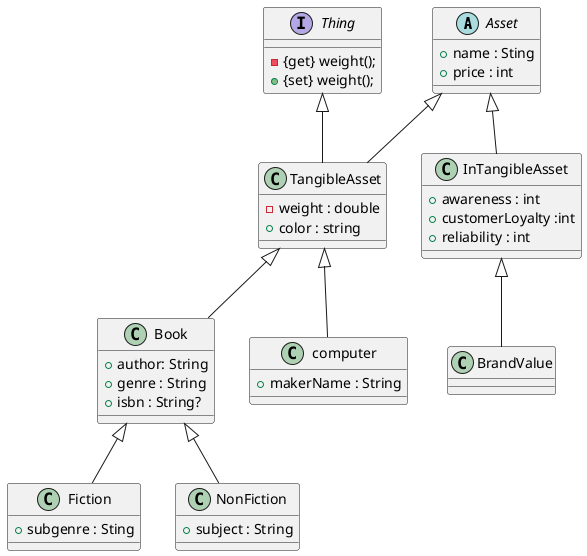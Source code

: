 @startuml
'https://plantuml.com/class-diagram

abstract class Asset{
+name : Sting
+price : int
}
interface Thing{
-{get} weight();
+{set} weight();
}
class TangibleAsset{
-weight : double
+color : string


}
class InTangibleAsset{
 +awareness : int
 +customerLoyalty :int
 +reliability : int
}
class Book{
 +author: String
 +genre : String
 +isbn : String?
}
class Fiction{
+subgenre : Sting
}
class NonFiction{
+subject : String
}
class computer{
+makerName : String
}
class BrandValue{}

Thing <|-- TangibleAsset
Asset <|-- TangibleAsset
Asset <|-- InTangibleAsset
TangibleAsset <|-- Book
TangibleAsset <|-- computer
Book <|-- Fiction
Book <|-- NonFiction
InTangibleAsset <|-- BrandValue


@enduml